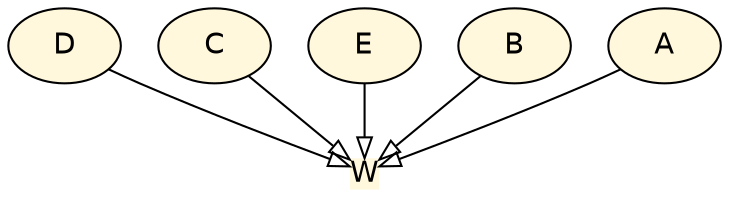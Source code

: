digraph {
"70f251df-85b3-4db1-a246-d848c3383724" [label="D", shape=ellipse, style=filled, fillcolor=cornsilk, fontname=Helvetica];
"70f251df-85b3-4db1-a246-d848c3383724" -> "137a9559-230f-4446-8ea1-9d9b3f481928" [taillabel="", arrowhead=onormal, fontname=Helvetica];
"137a9559-230f-4446-8ea1-9d9b3f481928" [label="W", shape=plain, style=filled, fillcolor=cornsilk, fontname=Helvetica];
"04890152-4402-4685-bf35-b318d8768031" [label="C", shape=ellipse, style=filled, fillcolor=cornsilk, fontname=Helvetica];
"04890152-4402-4685-bf35-b318d8768031" -> "137a9559-230f-4446-8ea1-9d9b3f481928" [taillabel="", arrowhead=onormal, fontname=Helvetica];
"4ebc54d0-1a5d-4964-aa3a-f0994972d9bc" [label="E", shape=ellipse, style=filled, fillcolor=cornsilk, fontname=Helvetica];
"4ebc54d0-1a5d-4964-aa3a-f0994972d9bc" -> "137a9559-230f-4446-8ea1-9d9b3f481928" [taillabel="", arrowhead=onormal, fontname=Helvetica];
"7f915013-9635-4ace-8e83-b149dd5f5177" [label="B", shape=ellipse, style=filled, fillcolor=cornsilk, fontname=Helvetica];
"7f915013-9635-4ace-8e83-b149dd5f5177" -> "137a9559-230f-4446-8ea1-9d9b3f481928" [taillabel="", arrowhead=onormal, fontname=Helvetica];
"2943ca51-00a8-43d4-9b8c-8c4e554578bc" [label="A", shape=ellipse, style=filled, fillcolor=cornsilk, fontname=Helvetica];
"2943ca51-00a8-43d4-9b8c-8c4e554578bc" -> "137a9559-230f-4446-8ea1-9d9b3f481928" [taillabel="", arrowhead=onormal, fontname=Helvetica];
}

